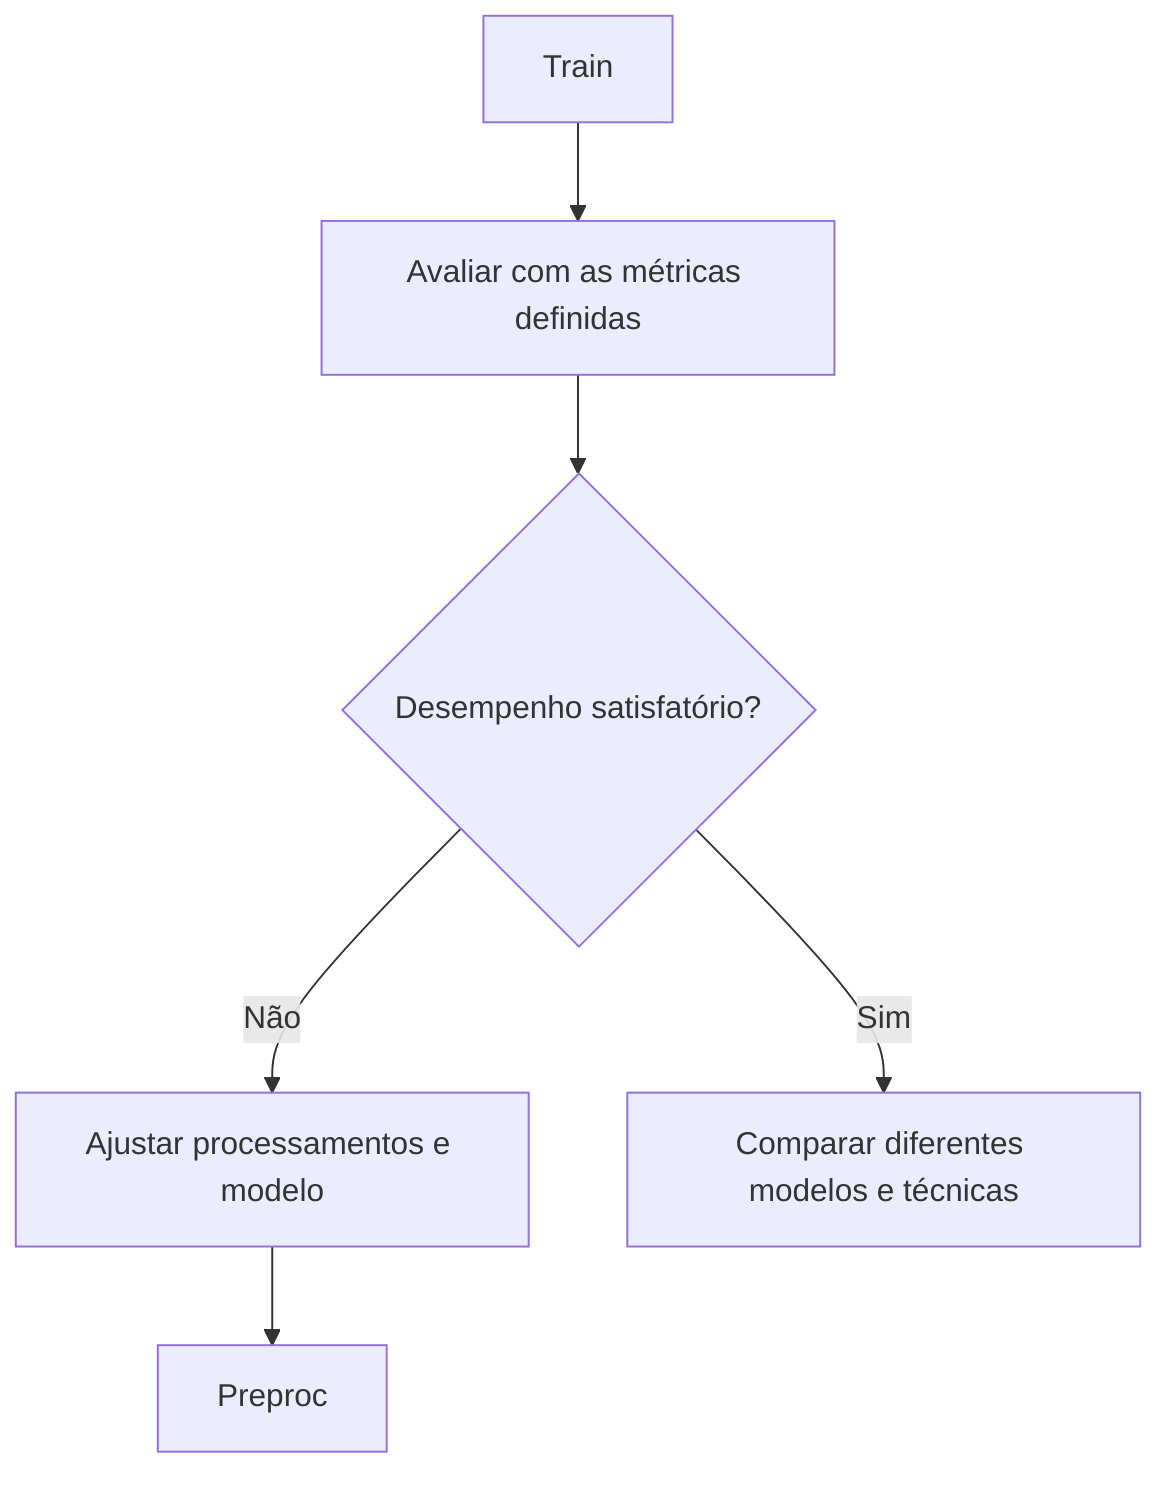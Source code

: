 flowchart TD
    Train --> Eval[Avaliar com as métricas definidas]
    Eval --> GoodPerf{Desempenho satisfatório?}
    GoodPerf -- Não --> Tweak[Ajustar processamentos e modelo]
    Tweak --> Preproc
    GoodPerf -- Sim --> Compare[Comparar diferentes modelos e técnicas]